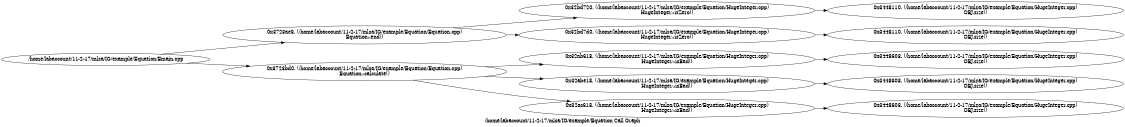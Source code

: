 digraph "/home/labaccount/11-2-17/mlsa/IG/example/Equation Call Graph" {
	graph [dpi=300
		rankdir=LR
		size="7.5, 10"
		label="/home/labaccount/11-2-17/mlsa/IG/example/Equation Call Graph"
	];

	Node0x693103782 [shape=oval, label="/home/labaccount/11-2-17/mlsa/IG/example/Equation/Emain.cpp"];
	Node0x894239605 [shape=oval, label="0x3723ae8. (/home/labaccount/11-2-17/mlsa/IG/example/Equation/Equation.cpp)\nEquation::end()"];
	Node0x693103782 -> Node0x894239605;
	Node0x416488289 [shape=oval, label="0x3723bd0. (/home/labaccount/11-2-17/mlsa/IG/example/Equation/Equation.cpp)\nEquation::calculate()"];
	Node0x693103782 -> Node0x416488289;
	Node0x481286904 [shape=oval, label="0x32bd720. (/home/labaccount/11-2-17/mlsa/IG/example/Equation/HugeInteger.cpp)\nHugeInteger::isZero()"];
	Node0x894239605 -> Node0x481286904;
	Node0x479097922 [shape=oval, label="0x32bd7d0. (/home/labaccount/11-2-17/mlsa/IG/example/Equation/HugeInteger.cpp)\nHugeInteger::isZero()"];
	Node0x894239605 -> Node0x479097922;
	Node0x395270034 [shape=oval, label="0x32ab618. (/home/labaccount/11-2-17/mlsa/IG/example/Equation/HugeInteger.cpp)\nHugeInteger::isBad()"];
	Node0x416488289 -> Node0x395270034;
	Node0x669997205 [shape=oval, label="0x32abe18. (/home/labaccount/11-2-17/mlsa/IG/example/Equation/HugeInteger.cpp)\nHugeInteger::isBad()"];
	Node0x416488289 -> Node0x669997205;
	Node0x675372992 [shape=oval, label="0x32ac618. (/home/labaccount/11-2-17/mlsa/IG/example/Equation/HugeInteger.cpp)\nHugeInteger::isBad()"];
	Node0x416488289 -> Node0x675372992;
	Node0x193241245 [shape=oval, label="0x3448110. (/home/labaccount/11-2-17/mlsa/IG/example/Equation/HugeInteger.cpp)\nOBJ.size()"];
	Node0x481286904 -> Node0x193241245;
	Node0x300502622 [shape=oval, label="0x3448110. (/home/labaccount/11-2-17/mlsa/IG/example/Equation/HugeInteger.cpp)\nOBJ.size()"];
	Node0x479097922 -> Node0x300502622;
	Node0x756342995 [shape=oval, label="0x3448608. (/home/labaccount/11-2-17/mlsa/IG/example/Equation/HugeInteger.cpp)\nOBJ.size()"];
	Node0x395270034 -> Node0x756342995;
	Node0x863983871 [shape=oval, label="0x3448608. (/home/labaccount/11-2-17/mlsa/IG/example/Equation/HugeInteger.cpp)\nOBJ.size()"];
	Node0x669997205 -> Node0x863983871;
	Node0x707459399 [shape=oval, label="0x3448608. (/home/labaccount/11-2-17/mlsa/IG/example/Equation/HugeInteger.cpp)\nOBJ.size()"];
	Node0x675372992 -> Node0x707459399;
}